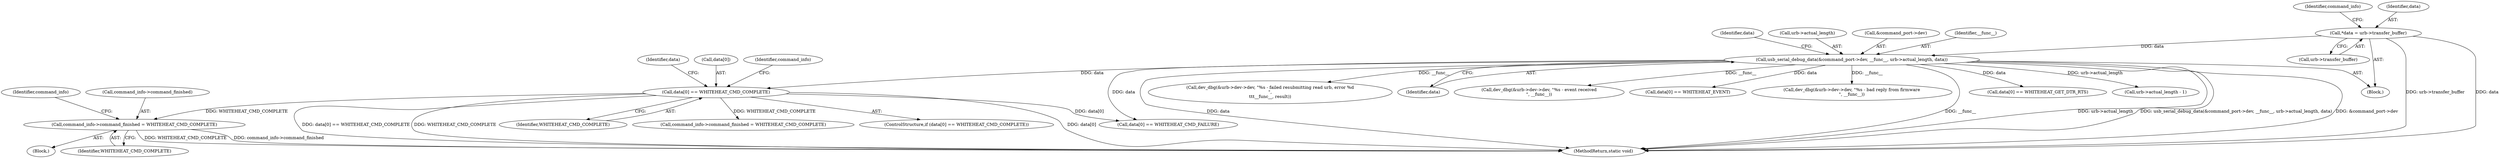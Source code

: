 digraph "0_linux_6817ae225cd650fb1c3295d769298c38b1eba818@pointer" {
"1000255" [label="(Call,command_info->command_finished = WHITEHEAT_CMD_COMPLETE)"];
"1000183" [label="(Call,data[0] == WHITEHEAT_CMD_COMPLETE)"];
"1000172" [label="(Call,usb_serial_debug_data(&command_port->dev, __func__, urb->actual_length, data))"];
"1000119" [label="(Call,*data = urb->transfer_buffer)"];
"1000284" [label="(Call,dev_dbg(&urb->dev->dev, \"%s - failed resubmitting read urb, error %d\n\",\n\t\t\t__func__, result))"];
"1000201" [label="(Call,data[0] == WHITEHEAT_CMD_FAILURE)"];
"1000185" [label="(Identifier,data)"];
"1000181" [label="(Identifier,data)"];
"1000126" [label="(Identifier,command_info)"];
"1000178" [label="(Call,urb->actual_length)"];
"1000184" [label="(Call,data[0])"];
"1000191" [label="(Identifier,command_info)"];
"1000256" [label="(Call,command_info->command_finished)"];
"1000225" [label="(Call,dev_dbg(&urb->dev->dev, \"%s - event received\n\", __func__))"];
"1000183" [label="(Call,data[0] == WHITEHEAT_CMD_COMPLETE)"];
"1000255" [label="(Call,command_info->command_finished = WHITEHEAT_CMD_COMPLETE)"];
"1000187" [label="(Identifier,WHITEHEAT_CMD_COMPLETE)"];
"1000119" [label="(Call,*data = urb->transfer_buffer)"];
"1000219" [label="(Call,data[0] == WHITEHEAT_EVENT)"];
"1000172" [label="(Call,usb_serial_debug_data(&command_port->dev, __func__, urb->actual_length, data))"];
"1000203" [label="(Identifier,data)"];
"1000266" [label="(Call,dev_dbg(&urb->dev->dev, \"%s - bad reply from firmware\n\", __func__))"];
"1000241" [label="(Block,)"];
"1000173" [label="(Call,&command_port->dev)"];
"1000104" [label="(Block,)"];
"1000236" [label="(Call,data[0] == WHITEHEAT_GET_DTR_RTS)"];
"1000177" [label="(Identifier,__func__)"];
"1000263" [label="(Identifier,command_info)"];
"1000294" [label="(MethodReturn,static void)"];
"1000189" [label="(Call,command_info->command_finished = WHITEHEAT_CMD_COMPLETE)"];
"1000121" [label="(Call,urb->transfer_buffer)"];
"1000259" [label="(Identifier,WHITEHEAT_CMD_COMPLETE)"];
"1000250" [label="(Call,urb->actual_length - 1)"];
"1000182" [label="(ControlStructure,if (data[0] == WHITEHEAT_CMD_COMPLETE))"];
"1000120" [label="(Identifier,data)"];
"1000255" -> "1000241"  [label="AST: "];
"1000255" -> "1000259"  [label="CFG: "];
"1000256" -> "1000255"  [label="AST: "];
"1000259" -> "1000255"  [label="AST: "];
"1000263" -> "1000255"  [label="CFG: "];
"1000255" -> "1000294"  [label="DDG: WHITEHEAT_CMD_COMPLETE"];
"1000255" -> "1000294"  [label="DDG: command_info->command_finished"];
"1000183" -> "1000255"  [label="DDG: WHITEHEAT_CMD_COMPLETE"];
"1000183" -> "1000182"  [label="AST: "];
"1000183" -> "1000187"  [label="CFG: "];
"1000184" -> "1000183"  [label="AST: "];
"1000187" -> "1000183"  [label="AST: "];
"1000191" -> "1000183"  [label="CFG: "];
"1000203" -> "1000183"  [label="CFG: "];
"1000183" -> "1000294"  [label="DDG: WHITEHEAT_CMD_COMPLETE"];
"1000183" -> "1000294"  [label="DDG: data[0]"];
"1000183" -> "1000294"  [label="DDG: data[0] == WHITEHEAT_CMD_COMPLETE"];
"1000172" -> "1000183"  [label="DDG: data"];
"1000183" -> "1000189"  [label="DDG: WHITEHEAT_CMD_COMPLETE"];
"1000183" -> "1000201"  [label="DDG: data[0]"];
"1000172" -> "1000104"  [label="AST: "];
"1000172" -> "1000181"  [label="CFG: "];
"1000173" -> "1000172"  [label="AST: "];
"1000177" -> "1000172"  [label="AST: "];
"1000178" -> "1000172"  [label="AST: "];
"1000181" -> "1000172"  [label="AST: "];
"1000185" -> "1000172"  [label="CFG: "];
"1000172" -> "1000294"  [label="DDG: data"];
"1000172" -> "1000294"  [label="DDG: __func__"];
"1000172" -> "1000294"  [label="DDG: urb->actual_length"];
"1000172" -> "1000294"  [label="DDG: usb_serial_debug_data(&command_port->dev, __func__, urb->actual_length, data)"];
"1000172" -> "1000294"  [label="DDG: &command_port->dev"];
"1000119" -> "1000172"  [label="DDG: data"];
"1000172" -> "1000201"  [label="DDG: data"];
"1000172" -> "1000219"  [label="DDG: data"];
"1000172" -> "1000225"  [label="DDG: __func__"];
"1000172" -> "1000236"  [label="DDG: data"];
"1000172" -> "1000250"  [label="DDG: urb->actual_length"];
"1000172" -> "1000266"  [label="DDG: __func__"];
"1000172" -> "1000284"  [label="DDG: __func__"];
"1000119" -> "1000104"  [label="AST: "];
"1000119" -> "1000121"  [label="CFG: "];
"1000120" -> "1000119"  [label="AST: "];
"1000121" -> "1000119"  [label="AST: "];
"1000126" -> "1000119"  [label="CFG: "];
"1000119" -> "1000294"  [label="DDG: urb->transfer_buffer"];
"1000119" -> "1000294"  [label="DDG: data"];
}
